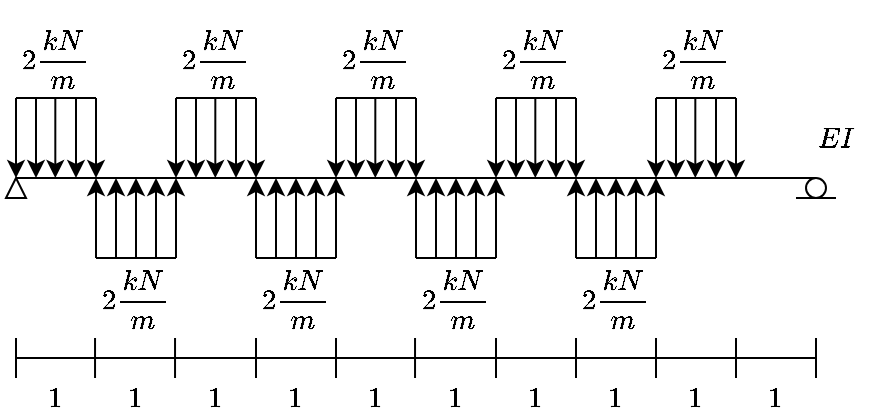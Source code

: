 <mxfile version="15.3.8" type="device"><diagram id="GVsQRznYWKqyYPgoreVz" name="Page-1"><mxGraphModel dx="646" dy="370" grid="1" gridSize="10" guides="1" tooltips="1" connect="1" arrows="1" fold="1" page="1" pageScale="1" pageWidth="850" pageHeight="1100" math="1" shadow="0"><root><mxCell id="0"/><mxCell id="1" parent="0"/><mxCell id="KASknsXN5l1DngLhcvEd-1" value="" style="endArrow=none;html=1;" parent="1" edge="1"><mxGeometry width="50" height="50" relative="1" as="geometry"><mxPoint x="160" y="320" as="sourcePoint"/><mxPoint x="560" y="320" as="targetPoint"/></mxGeometry></mxCell><mxCell id="KASknsXN5l1DngLhcvEd-31" value="" style="group" parent="1" vertex="1" connectable="0"><mxGeometry x="160" y="280" width="40" height="40" as="geometry"/></mxCell><mxCell id="KASknsXN5l1DngLhcvEd-30" value="" style="endArrow=none;html=1;" parent="KASknsXN5l1DngLhcvEd-31" edge="1"><mxGeometry width="50" height="50" relative="1" as="geometry"><mxPoint x="40" as="sourcePoint"/><mxPoint as="targetPoint"/></mxGeometry></mxCell><mxCell id="KASknsXN5l1DngLhcvEd-11" value="" style="endArrow=classic;html=1;" parent="KASknsXN5l1DngLhcvEd-31" edge="1"><mxGeometry width="50" height="50" as="geometry"><mxPoint as="sourcePoint"/><mxPoint y="40" as="targetPoint"/></mxGeometry></mxCell><mxCell id="KASknsXN5l1DngLhcvEd-13" value="" style="endArrow=classic;html=1;" parent="KASknsXN5l1DngLhcvEd-31" edge="1"><mxGeometry width="50" height="50" as="geometry"><mxPoint x="10" as="sourcePoint"/><mxPoint x="10" y="40" as="targetPoint"/></mxGeometry></mxCell><mxCell id="KASknsXN5l1DngLhcvEd-14" value="" style="endArrow=classic;html=1;" parent="KASknsXN5l1DngLhcvEd-31" edge="1"><mxGeometry width="50" height="50" as="geometry"><mxPoint x="19.66" as="sourcePoint"/><mxPoint x="19.66" y="40" as="targetPoint"/></mxGeometry></mxCell><mxCell id="KASknsXN5l1DngLhcvEd-15" value="" style="endArrow=classic;html=1;" parent="KASknsXN5l1DngLhcvEd-31" edge="1"><mxGeometry width="50" height="50" as="geometry"><mxPoint x="30" as="sourcePoint"/><mxPoint x="30" y="40" as="targetPoint"/></mxGeometry></mxCell><mxCell id="KASknsXN5l1DngLhcvEd-16" value="" style="endArrow=classic;html=1;" parent="KASknsXN5l1DngLhcvEd-31" edge="1"><mxGeometry width="50" height="50" as="geometry"><mxPoint x="40" as="sourcePoint"/><mxPoint x="40" y="40" as="targetPoint"/></mxGeometry></mxCell><mxCell id="KASknsXN5l1DngLhcvEd-32" value="" style="group" parent="1" vertex="1" connectable="0"><mxGeometry x="240" y="280" width="40" height="40" as="geometry"/></mxCell><mxCell id="KASknsXN5l1DngLhcvEd-33" value="" style="endArrow=none;html=1;" parent="KASknsXN5l1DngLhcvEd-32" edge="1"><mxGeometry width="50" height="50" relative="1" as="geometry"><mxPoint x="40" as="sourcePoint"/><mxPoint as="targetPoint"/></mxGeometry></mxCell><mxCell id="KASknsXN5l1DngLhcvEd-34" value="" style="endArrow=classic;html=1;" parent="KASknsXN5l1DngLhcvEd-32" edge="1"><mxGeometry width="50" height="50" as="geometry"><mxPoint as="sourcePoint"/><mxPoint y="40" as="targetPoint"/></mxGeometry></mxCell><mxCell id="KASknsXN5l1DngLhcvEd-35" value="" style="endArrow=classic;html=1;" parent="KASknsXN5l1DngLhcvEd-32" edge="1"><mxGeometry width="50" height="50" as="geometry"><mxPoint x="10" as="sourcePoint"/><mxPoint x="10" y="40" as="targetPoint"/></mxGeometry></mxCell><mxCell id="KASknsXN5l1DngLhcvEd-36" value="" style="endArrow=classic;html=1;" parent="KASknsXN5l1DngLhcvEd-32" edge="1"><mxGeometry width="50" height="50" as="geometry"><mxPoint x="19.66" as="sourcePoint"/><mxPoint x="19.66" y="40" as="targetPoint"/></mxGeometry></mxCell><mxCell id="KASknsXN5l1DngLhcvEd-37" value="" style="endArrow=classic;html=1;" parent="KASknsXN5l1DngLhcvEd-32" edge="1"><mxGeometry width="50" height="50" as="geometry"><mxPoint x="30" as="sourcePoint"/><mxPoint x="30" y="40" as="targetPoint"/></mxGeometry></mxCell><mxCell id="KASknsXN5l1DngLhcvEd-38" value="" style="endArrow=classic;html=1;" parent="KASknsXN5l1DngLhcvEd-32" edge="1"><mxGeometry width="50" height="50" as="geometry"><mxPoint x="40" as="sourcePoint"/><mxPoint x="40" y="40" as="targetPoint"/></mxGeometry></mxCell><mxCell id="KASknsXN5l1DngLhcvEd-39" value="" style="group" parent="1" vertex="1" connectable="0"><mxGeometry x="320" y="280" width="40" height="40" as="geometry"/></mxCell><mxCell id="KASknsXN5l1DngLhcvEd-40" value="" style="endArrow=none;html=1;" parent="KASknsXN5l1DngLhcvEd-39" edge="1"><mxGeometry width="50" height="50" relative="1" as="geometry"><mxPoint x="40" as="sourcePoint"/><mxPoint as="targetPoint"/></mxGeometry></mxCell><mxCell id="KASknsXN5l1DngLhcvEd-41" value="" style="endArrow=classic;html=1;" parent="KASknsXN5l1DngLhcvEd-39" edge="1"><mxGeometry width="50" height="50" as="geometry"><mxPoint as="sourcePoint"/><mxPoint y="40" as="targetPoint"/></mxGeometry></mxCell><mxCell id="KASknsXN5l1DngLhcvEd-42" value="" style="endArrow=classic;html=1;" parent="KASknsXN5l1DngLhcvEd-39" edge="1"><mxGeometry width="50" height="50" as="geometry"><mxPoint x="10" as="sourcePoint"/><mxPoint x="10" y="40" as="targetPoint"/></mxGeometry></mxCell><mxCell id="KASknsXN5l1DngLhcvEd-43" value="" style="endArrow=classic;html=1;" parent="KASknsXN5l1DngLhcvEd-39" edge="1"><mxGeometry width="50" height="50" as="geometry"><mxPoint x="19.66" as="sourcePoint"/><mxPoint x="19.66" y="40" as="targetPoint"/></mxGeometry></mxCell><mxCell id="KASknsXN5l1DngLhcvEd-44" value="" style="endArrow=classic;html=1;" parent="KASknsXN5l1DngLhcvEd-39" edge="1"><mxGeometry width="50" height="50" as="geometry"><mxPoint x="30" as="sourcePoint"/><mxPoint x="30" y="40" as="targetPoint"/></mxGeometry></mxCell><mxCell id="KASknsXN5l1DngLhcvEd-45" value="" style="endArrow=classic;html=1;" parent="KASknsXN5l1DngLhcvEd-39" edge="1"><mxGeometry width="50" height="50" as="geometry"><mxPoint x="40" as="sourcePoint"/><mxPoint x="40" y="40" as="targetPoint"/></mxGeometry></mxCell><mxCell id="KASknsXN5l1DngLhcvEd-46" value="" style="group" parent="1" vertex="1" connectable="0"><mxGeometry x="400" y="280" width="40" height="40" as="geometry"/></mxCell><mxCell id="KASknsXN5l1DngLhcvEd-47" value="" style="endArrow=none;html=1;" parent="KASknsXN5l1DngLhcvEd-46" edge="1"><mxGeometry width="50" height="50" relative="1" as="geometry"><mxPoint x="40" as="sourcePoint"/><mxPoint as="targetPoint"/></mxGeometry></mxCell><mxCell id="KASknsXN5l1DngLhcvEd-48" value="" style="endArrow=classic;html=1;" parent="KASknsXN5l1DngLhcvEd-46" edge="1"><mxGeometry width="50" height="50" as="geometry"><mxPoint as="sourcePoint"/><mxPoint y="40" as="targetPoint"/></mxGeometry></mxCell><mxCell id="KASknsXN5l1DngLhcvEd-49" value="" style="endArrow=classic;html=1;" parent="KASknsXN5l1DngLhcvEd-46" edge="1"><mxGeometry width="50" height="50" as="geometry"><mxPoint x="10" as="sourcePoint"/><mxPoint x="10" y="40" as="targetPoint"/></mxGeometry></mxCell><mxCell id="KASknsXN5l1DngLhcvEd-50" value="" style="endArrow=classic;html=1;" parent="KASknsXN5l1DngLhcvEd-46" edge="1"><mxGeometry width="50" height="50" as="geometry"><mxPoint x="19.66" as="sourcePoint"/><mxPoint x="19.66" y="40" as="targetPoint"/></mxGeometry></mxCell><mxCell id="KASknsXN5l1DngLhcvEd-51" value="" style="endArrow=classic;html=1;" parent="KASknsXN5l1DngLhcvEd-46" edge="1"><mxGeometry width="50" height="50" as="geometry"><mxPoint x="30" as="sourcePoint"/><mxPoint x="30" y="40" as="targetPoint"/></mxGeometry></mxCell><mxCell id="KASknsXN5l1DngLhcvEd-52" value="" style="endArrow=classic;html=1;" parent="KASknsXN5l1DngLhcvEd-46" edge="1"><mxGeometry width="50" height="50" as="geometry"><mxPoint x="40" as="sourcePoint"/><mxPoint x="40" y="40" as="targetPoint"/></mxGeometry></mxCell><mxCell id="KASknsXN5l1DngLhcvEd-53" value="" style="group" parent="1" vertex="1" connectable="0"><mxGeometry x="480" y="280" width="40" height="40" as="geometry"/></mxCell><mxCell id="KASknsXN5l1DngLhcvEd-54" value="" style="endArrow=none;html=1;" parent="KASknsXN5l1DngLhcvEd-53" edge="1"><mxGeometry width="50" height="50" relative="1" as="geometry"><mxPoint x="40" as="sourcePoint"/><mxPoint as="targetPoint"/></mxGeometry></mxCell><mxCell id="KASknsXN5l1DngLhcvEd-55" value="" style="endArrow=classic;html=1;" parent="KASknsXN5l1DngLhcvEd-53" edge="1"><mxGeometry width="50" height="50" as="geometry"><mxPoint as="sourcePoint"/><mxPoint y="40" as="targetPoint"/></mxGeometry></mxCell><mxCell id="KASknsXN5l1DngLhcvEd-56" value="" style="endArrow=classic;html=1;" parent="KASknsXN5l1DngLhcvEd-53" edge="1"><mxGeometry width="50" height="50" as="geometry"><mxPoint x="10" as="sourcePoint"/><mxPoint x="10" y="40" as="targetPoint"/></mxGeometry></mxCell><mxCell id="KASknsXN5l1DngLhcvEd-57" value="" style="endArrow=classic;html=1;" parent="KASknsXN5l1DngLhcvEd-53" edge="1"><mxGeometry width="50" height="50" as="geometry"><mxPoint x="19.66" as="sourcePoint"/><mxPoint x="19.66" y="40" as="targetPoint"/></mxGeometry></mxCell><mxCell id="KASknsXN5l1DngLhcvEd-58" value="" style="endArrow=classic;html=1;" parent="KASknsXN5l1DngLhcvEd-53" edge="1"><mxGeometry width="50" height="50" as="geometry"><mxPoint x="30" as="sourcePoint"/><mxPoint x="30" y="40" as="targetPoint"/></mxGeometry></mxCell><mxCell id="KASknsXN5l1DngLhcvEd-59" value="" style="endArrow=classic;html=1;" parent="KASknsXN5l1DngLhcvEd-53" edge="1"><mxGeometry width="50" height="50" as="geometry"><mxPoint x="40" as="sourcePoint"/><mxPoint x="40" y="40" as="targetPoint"/></mxGeometry></mxCell><mxCell id="KASknsXN5l1DngLhcvEd-60" value="" style="group;rotation=-180;" parent="1" vertex="1" connectable="0"><mxGeometry x="200" y="320" width="40" height="40" as="geometry"/></mxCell><mxCell id="KASknsXN5l1DngLhcvEd-61" value="" style="endArrow=none;html=1;" parent="KASknsXN5l1DngLhcvEd-60" edge="1"><mxGeometry width="50" height="50" relative="1" as="geometry"><mxPoint y="40" as="sourcePoint"/><mxPoint x="40" y="40" as="targetPoint"/></mxGeometry></mxCell><mxCell id="KASknsXN5l1DngLhcvEd-62" value="" style="endArrow=classic;html=1;" parent="KASknsXN5l1DngLhcvEd-60" edge="1"><mxGeometry x="-10" y="-10" width="50" height="50" as="geometry"><mxPoint x="40" y="40" as="sourcePoint"/><mxPoint x="40" as="targetPoint"/></mxGeometry></mxCell><mxCell id="KASknsXN5l1DngLhcvEd-63" value="" style="endArrow=classic;html=1;" parent="KASknsXN5l1DngLhcvEd-60" edge="1"><mxGeometry x="-10" y="-10" width="50" height="50" as="geometry"><mxPoint x="30" y="40" as="sourcePoint"/><mxPoint x="30" as="targetPoint"/></mxGeometry></mxCell><mxCell id="KASknsXN5l1DngLhcvEd-64" value="" style="endArrow=classic;html=1;" parent="KASknsXN5l1DngLhcvEd-60" edge="1"><mxGeometry x="-10" y="-10" width="50" height="50" as="geometry"><mxPoint x="20" y="40" as="sourcePoint"/><mxPoint x="20" as="targetPoint"/></mxGeometry></mxCell><mxCell id="KASknsXN5l1DngLhcvEd-65" value="" style="endArrow=classic;html=1;" parent="KASknsXN5l1DngLhcvEd-60" edge="1"><mxGeometry x="-10" y="-10" width="50" height="50" as="geometry"><mxPoint x="10" y="40" as="sourcePoint"/><mxPoint x="10" as="targetPoint"/></mxGeometry></mxCell><mxCell id="KASknsXN5l1DngLhcvEd-66" value="" style="endArrow=classic;html=1;" parent="KASknsXN5l1DngLhcvEd-60" edge="1"><mxGeometry x="-10" y="-10" width="50" height="50" as="geometry"><mxPoint y="40" as="sourcePoint"/><mxPoint as="targetPoint"/></mxGeometry></mxCell><mxCell id="KASknsXN5l1DngLhcvEd-67" value="" style="group;rotation=-180;" parent="1" vertex="1" connectable="0"><mxGeometry x="280" y="320" width="40" height="40" as="geometry"/></mxCell><mxCell id="KASknsXN5l1DngLhcvEd-68" value="" style="endArrow=none;html=1;" parent="KASknsXN5l1DngLhcvEd-67" edge="1"><mxGeometry width="50" height="50" relative="1" as="geometry"><mxPoint y="40" as="sourcePoint"/><mxPoint x="40" y="40" as="targetPoint"/></mxGeometry></mxCell><mxCell id="KASknsXN5l1DngLhcvEd-69" value="" style="endArrow=classic;html=1;" parent="KASknsXN5l1DngLhcvEd-67" edge="1"><mxGeometry x="-10" y="-10" width="50" height="50" as="geometry"><mxPoint x="40" y="40" as="sourcePoint"/><mxPoint x="40" as="targetPoint"/></mxGeometry></mxCell><mxCell id="KASknsXN5l1DngLhcvEd-70" value="" style="endArrow=classic;html=1;" parent="KASknsXN5l1DngLhcvEd-67" edge="1"><mxGeometry x="-10" y="-10" width="50" height="50" as="geometry"><mxPoint x="30" y="40" as="sourcePoint"/><mxPoint x="30" as="targetPoint"/></mxGeometry></mxCell><mxCell id="KASknsXN5l1DngLhcvEd-71" value="" style="endArrow=classic;html=1;" parent="KASknsXN5l1DngLhcvEd-67" edge="1"><mxGeometry x="-10" y="-10" width="50" height="50" as="geometry"><mxPoint x="20" y="40" as="sourcePoint"/><mxPoint x="20" as="targetPoint"/></mxGeometry></mxCell><mxCell id="KASknsXN5l1DngLhcvEd-72" value="" style="endArrow=classic;html=1;" parent="KASknsXN5l1DngLhcvEd-67" edge="1"><mxGeometry x="-10" y="-10" width="50" height="50" as="geometry"><mxPoint x="10" y="40" as="sourcePoint"/><mxPoint x="10" as="targetPoint"/></mxGeometry></mxCell><mxCell id="KASknsXN5l1DngLhcvEd-73" value="" style="endArrow=classic;html=1;" parent="KASknsXN5l1DngLhcvEd-67" edge="1"><mxGeometry x="-10" y="-10" width="50" height="50" as="geometry"><mxPoint y="40" as="sourcePoint"/><mxPoint as="targetPoint"/></mxGeometry></mxCell><mxCell id="KASknsXN5l1DngLhcvEd-74" value="" style="group;rotation=-180;" parent="1" vertex="1" connectable="0"><mxGeometry x="360" y="320" width="40" height="40" as="geometry"/></mxCell><mxCell id="KASknsXN5l1DngLhcvEd-75" value="" style="endArrow=none;html=1;" parent="KASknsXN5l1DngLhcvEd-74" edge="1"><mxGeometry width="50" height="50" relative="1" as="geometry"><mxPoint y="40" as="sourcePoint"/><mxPoint x="40" y="40" as="targetPoint"/></mxGeometry></mxCell><mxCell id="KASknsXN5l1DngLhcvEd-76" value="" style="endArrow=classic;html=1;" parent="KASknsXN5l1DngLhcvEd-74" edge="1"><mxGeometry x="-10" y="-10" width="50" height="50" as="geometry"><mxPoint x="40" y="40" as="sourcePoint"/><mxPoint x="40" as="targetPoint"/></mxGeometry></mxCell><mxCell id="KASknsXN5l1DngLhcvEd-77" value="" style="endArrow=classic;html=1;" parent="KASknsXN5l1DngLhcvEd-74" edge="1"><mxGeometry x="-10" y="-10" width="50" height="50" as="geometry"><mxPoint x="30" y="40" as="sourcePoint"/><mxPoint x="30" as="targetPoint"/></mxGeometry></mxCell><mxCell id="KASknsXN5l1DngLhcvEd-78" value="" style="endArrow=classic;html=1;" parent="KASknsXN5l1DngLhcvEd-74" edge="1"><mxGeometry x="-10" y="-10" width="50" height="50" as="geometry"><mxPoint x="20" y="40" as="sourcePoint"/><mxPoint x="20" as="targetPoint"/></mxGeometry></mxCell><mxCell id="KASknsXN5l1DngLhcvEd-79" value="" style="endArrow=classic;html=1;" parent="KASknsXN5l1DngLhcvEd-74" edge="1"><mxGeometry x="-10" y="-10" width="50" height="50" as="geometry"><mxPoint x="10" y="40" as="sourcePoint"/><mxPoint x="10" as="targetPoint"/></mxGeometry></mxCell><mxCell id="KASknsXN5l1DngLhcvEd-80" value="" style="endArrow=classic;html=1;" parent="KASknsXN5l1DngLhcvEd-74" edge="1"><mxGeometry x="-10" y="-10" width="50" height="50" as="geometry"><mxPoint y="40" as="sourcePoint"/><mxPoint as="targetPoint"/></mxGeometry></mxCell><mxCell id="KASknsXN5l1DngLhcvEd-81" value="" style="group;rotation=-180;" parent="1" vertex="1" connectable="0"><mxGeometry x="440" y="320" width="40" height="40" as="geometry"/></mxCell><mxCell id="KASknsXN5l1DngLhcvEd-82" value="" style="endArrow=none;html=1;" parent="KASknsXN5l1DngLhcvEd-81" edge="1"><mxGeometry width="50" height="50" relative="1" as="geometry"><mxPoint y="40" as="sourcePoint"/><mxPoint x="40" y="40" as="targetPoint"/></mxGeometry></mxCell><mxCell id="KASknsXN5l1DngLhcvEd-83" value="" style="endArrow=classic;html=1;" parent="KASknsXN5l1DngLhcvEd-81" edge="1"><mxGeometry x="-10" y="-10" width="50" height="50" as="geometry"><mxPoint x="40" y="40" as="sourcePoint"/><mxPoint x="40" as="targetPoint"/></mxGeometry></mxCell><mxCell id="KASknsXN5l1DngLhcvEd-84" value="" style="endArrow=classic;html=1;" parent="KASknsXN5l1DngLhcvEd-81" edge="1"><mxGeometry x="-10" y="-10" width="50" height="50" as="geometry"><mxPoint x="30" y="40" as="sourcePoint"/><mxPoint x="30" as="targetPoint"/></mxGeometry></mxCell><mxCell id="KASknsXN5l1DngLhcvEd-85" value="" style="endArrow=classic;html=1;" parent="KASknsXN5l1DngLhcvEd-81" edge="1"><mxGeometry x="-10" y="-10" width="50" height="50" as="geometry"><mxPoint x="20" y="40" as="sourcePoint"/><mxPoint x="20" as="targetPoint"/></mxGeometry></mxCell><mxCell id="KASknsXN5l1DngLhcvEd-86" value="" style="endArrow=classic;html=1;" parent="KASknsXN5l1DngLhcvEd-81" edge="1"><mxGeometry x="-10" y="-10" width="50" height="50" as="geometry"><mxPoint x="10" y="40" as="sourcePoint"/><mxPoint x="10" as="targetPoint"/></mxGeometry></mxCell><mxCell id="KASknsXN5l1DngLhcvEd-87" value="" style="endArrow=classic;html=1;" parent="KASknsXN5l1DngLhcvEd-81" edge="1"><mxGeometry x="-10" y="-10" width="50" height="50" as="geometry"><mxPoint y="40" as="sourcePoint"/><mxPoint as="targetPoint"/></mxGeometry></mxCell><mxCell id="KASknsXN5l1DngLhcvEd-88" value="$$2 \frac{ kN}{m}$$" style="text;html=1;strokeColor=none;fillColor=none;align=center;verticalAlign=middle;whiteSpace=wrap;rounded=0;" parent="1" vertex="1"><mxGeometry x="200" y="370" width="40" height="20" as="geometry"/></mxCell><mxCell id="KASknsXN5l1DngLhcvEd-91" value="$$2 \frac{ kN}{m}$$" style="text;html=1;strokeColor=none;fillColor=none;align=center;verticalAlign=middle;whiteSpace=wrap;rounded=0;" parent="1" vertex="1"><mxGeometry x="160" y="250" width="40" height="20" as="geometry"/></mxCell><mxCell id="KASknsXN5l1DngLhcvEd-92" value="$$2 \frac{ kN}{m}$$" style="text;html=1;strokeColor=none;fillColor=none;align=center;verticalAlign=middle;whiteSpace=wrap;rounded=0;" parent="1" vertex="1"><mxGeometry x="240" y="250" width="40" height="20" as="geometry"/></mxCell><mxCell id="KASknsXN5l1DngLhcvEd-93" value="$$2 \frac{ kN}{m}$$" style="text;html=1;strokeColor=none;fillColor=none;align=center;verticalAlign=middle;whiteSpace=wrap;rounded=0;" parent="1" vertex="1"><mxGeometry x="320" y="250" width="40" height="20" as="geometry"/></mxCell><mxCell id="KASknsXN5l1DngLhcvEd-94" value="$$2 \frac{ kN}{m}$$" style="text;html=1;strokeColor=none;fillColor=none;align=center;verticalAlign=middle;whiteSpace=wrap;rounded=0;" parent="1" vertex="1"><mxGeometry x="400" y="250" width="40" height="20" as="geometry"/></mxCell><mxCell id="KASknsXN5l1DngLhcvEd-95" value="$$2 \frac{ kN}{m}$$" style="text;html=1;strokeColor=none;fillColor=none;align=center;verticalAlign=middle;whiteSpace=wrap;rounded=0;" parent="1" vertex="1"><mxGeometry x="480" y="250" width="40" height="20" as="geometry"/></mxCell><mxCell id="KASknsXN5l1DngLhcvEd-96" value="$$2 \frac{ kN}{m}$$" style="text;html=1;strokeColor=none;fillColor=none;align=center;verticalAlign=middle;whiteSpace=wrap;rounded=0;" parent="1" vertex="1"><mxGeometry x="280" y="370" width="40" height="20" as="geometry"/></mxCell><mxCell id="KASknsXN5l1DngLhcvEd-97" value="$$2 \frac{ kN}{m}$$" style="text;html=1;strokeColor=none;fillColor=none;align=center;verticalAlign=middle;whiteSpace=wrap;rounded=0;" parent="1" vertex="1"><mxGeometry x="360" y="370" width="40" height="20" as="geometry"/></mxCell><mxCell id="KASknsXN5l1DngLhcvEd-98" value="$$2 \frac{ kN}{m}$$" style="text;html=1;strokeColor=none;fillColor=none;align=center;verticalAlign=middle;whiteSpace=wrap;rounded=0;" parent="1" vertex="1"><mxGeometry x="440" y="370" width="40" height="20" as="geometry"/></mxCell><mxCell id="KASknsXN5l1DngLhcvEd-99" value="$$EI$$" style="text;html=1;strokeColor=none;fillColor=none;align=center;verticalAlign=middle;whiteSpace=wrap;rounded=0;" parent="1" vertex="1"><mxGeometry x="550" y="290" width="40" height="20" as="geometry"/></mxCell><mxCell id="KASknsXN5l1DngLhcvEd-122" value="" style="group" parent="1" vertex="1" connectable="0"><mxGeometry x="160" y="400" width="400" height="40" as="geometry"/></mxCell><mxCell id="KASknsXN5l1DngLhcvEd-100" value="" style="endArrow=none;html=1;" parent="KASknsXN5l1DngLhcvEd-122" edge="1"><mxGeometry width="50" height="50" relative="1" as="geometry"><mxPoint y="10" as="sourcePoint"/><mxPoint x="400" y="10" as="targetPoint"/></mxGeometry></mxCell><mxCell id="KASknsXN5l1DngLhcvEd-101" value="" style="endArrow=none;html=1;" parent="KASknsXN5l1DngLhcvEd-122" edge="1"><mxGeometry width="50" height="50" relative="1" as="geometry"><mxPoint y="20" as="sourcePoint"/><mxPoint as="targetPoint"/></mxGeometry></mxCell><mxCell id="KASknsXN5l1DngLhcvEd-102" value="" style="endArrow=none;html=1;" parent="KASknsXN5l1DngLhcvEd-122" edge="1"><mxGeometry width="50" height="50" relative="1" as="geometry"><mxPoint x="39.52" y="20" as="sourcePoint"/><mxPoint x="39.52" as="targetPoint"/></mxGeometry></mxCell><mxCell id="KASknsXN5l1DngLhcvEd-103" value="" style="endArrow=none;html=1;" parent="KASknsXN5l1DngLhcvEd-122" edge="1"><mxGeometry width="50" height="50" relative="1" as="geometry"><mxPoint x="79.52" y="20" as="sourcePoint"/><mxPoint x="79.52" as="targetPoint"/></mxGeometry></mxCell><mxCell id="KASknsXN5l1DngLhcvEd-104" value="" style="endArrow=none;html=1;" parent="KASknsXN5l1DngLhcvEd-122" edge="1"><mxGeometry width="50" height="50" relative="1" as="geometry"><mxPoint x="120" y="20" as="sourcePoint"/><mxPoint x="120" as="targetPoint"/></mxGeometry></mxCell><mxCell id="KASknsXN5l1DngLhcvEd-105" value="" style="endArrow=none;html=1;" parent="KASknsXN5l1DngLhcvEd-122" edge="1"><mxGeometry width="50" height="50" relative="1" as="geometry"><mxPoint x="160" y="20" as="sourcePoint"/><mxPoint x="160" as="targetPoint"/></mxGeometry></mxCell><mxCell id="KASknsXN5l1DngLhcvEd-106" value="" style="endArrow=none;html=1;" parent="KASknsXN5l1DngLhcvEd-122" edge="1"><mxGeometry width="50" height="50" relative="1" as="geometry"><mxPoint x="199.52" y="20" as="sourcePoint"/><mxPoint x="199.52" as="targetPoint"/></mxGeometry></mxCell><mxCell id="KASknsXN5l1DngLhcvEd-107" value="" style="endArrow=none;html=1;" parent="KASknsXN5l1DngLhcvEd-122" edge="1"><mxGeometry width="50" height="50" relative="1" as="geometry"><mxPoint x="240" y="20" as="sourcePoint"/><mxPoint x="240" as="targetPoint"/></mxGeometry></mxCell><mxCell id="KASknsXN5l1DngLhcvEd-108" value="" style="endArrow=none;html=1;" parent="KASknsXN5l1DngLhcvEd-122" edge="1"><mxGeometry width="50" height="50" relative="1" as="geometry"><mxPoint x="280" y="20" as="sourcePoint"/><mxPoint x="280" as="targetPoint"/></mxGeometry></mxCell><mxCell id="KASknsXN5l1DngLhcvEd-109" value="" style="endArrow=none;html=1;" parent="KASknsXN5l1DngLhcvEd-122" edge="1"><mxGeometry width="50" height="50" relative="1" as="geometry"><mxPoint x="320" y="20" as="sourcePoint"/><mxPoint x="320" as="targetPoint"/></mxGeometry></mxCell><mxCell id="KASknsXN5l1DngLhcvEd-110" value="" style="endArrow=none;html=1;" parent="KASknsXN5l1DngLhcvEd-122" edge="1"><mxGeometry width="50" height="50" relative="1" as="geometry"><mxPoint x="360" y="20" as="sourcePoint"/><mxPoint x="360" as="targetPoint"/></mxGeometry></mxCell><mxCell id="KASknsXN5l1DngLhcvEd-111" value="" style="endArrow=none;html=1;" parent="KASknsXN5l1DngLhcvEd-122" edge="1"><mxGeometry width="50" height="50" relative="1" as="geometry"><mxPoint x="400" y="20" as="sourcePoint"/><mxPoint x="400" as="targetPoint"/></mxGeometry></mxCell><mxCell id="KASknsXN5l1DngLhcvEd-112" value="$$1$$" style="text;html=1;strokeColor=none;fillColor=none;align=center;verticalAlign=middle;whiteSpace=wrap;rounded=0;" parent="KASknsXN5l1DngLhcvEd-122" vertex="1"><mxGeometry y="20" width="40" height="20" as="geometry"/></mxCell><mxCell id="KASknsXN5l1DngLhcvEd-113" value="$$1$$" style="text;html=1;strokeColor=none;fillColor=none;align=center;verticalAlign=middle;whiteSpace=wrap;rounded=0;" parent="KASknsXN5l1DngLhcvEd-122" vertex="1"><mxGeometry x="40" y="20" width="40" height="20" as="geometry"/></mxCell><mxCell id="KASknsXN5l1DngLhcvEd-114" value="$$1$$" style="text;html=1;strokeColor=none;fillColor=none;align=center;verticalAlign=middle;whiteSpace=wrap;rounded=0;" parent="KASknsXN5l1DngLhcvEd-122" vertex="1"><mxGeometry x="80" y="20" width="40" height="20" as="geometry"/></mxCell><mxCell id="KASknsXN5l1DngLhcvEd-115" value="$$1$$" style="text;html=1;strokeColor=none;fillColor=none;align=center;verticalAlign=middle;whiteSpace=wrap;rounded=0;" parent="KASknsXN5l1DngLhcvEd-122" vertex="1"><mxGeometry x="120" y="20" width="40" height="20" as="geometry"/></mxCell><mxCell id="KASknsXN5l1DngLhcvEd-116" value="$$1$$" style="text;html=1;strokeColor=none;fillColor=none;align=center;verticalAlign=middle;whiteSpace=wrap;rounded=0;" parent="KASknsXN5l1DngLhcvEd-122" vertex="1"><mxGeometry x="160" y="20" width="40" height="20" as="geometry"/></mxCell><mxCell id="KASknsXN5l1DngLhcvEd-117" value="$$1$$" style="text;html=1;strokeColor=none;fillColor=none;align=center;verticalAlign=middle;whiteSpace=wrap;rounded=0;" parent="KASknsXN5l1DngLhcvEd-122" vertex="1"><mxGeometry x="200" y="20" width="40" height="20" as="geometry"/></mxCell><mxCell id="KASknsXN5l1DngLhcvEd-118" value="$$1$$" style="text;html=1;strokeColor=none;fillColor=none;align=center;verticalAlign=middle;whiteSpace=wrap;rounded=0;" parent="KASknsXN5l1DngLhcvEd-122" vertex="1"><mxGeometry x="240" y="20" width="40" height="20" as="geometry"/></mxCell><mxCell id="KASknsXN5l1DngLhcvEd-119" value="$$1$$" style="text;html=1;strokeColor=none;fillColor=none;align=center;verticalAlign=middle;whiteSpace=wrap;rounded=0;" parent="KASknsXN5l1DngLhcvEd-122" vertex="1"><mxGeometry x="280" y="20" width="40" height="20" as="geometry"/></mxCell><mxCell id="KASknsXN5l1DngLhcvEd-120" value="$$1$$" style="text;html=1;strokeColor=none;fillColor=none;align=center;verticalAlign=middle;whiteSpace=wrap;rounded=0;" parent="KASknsXN5l1DngLhcvEd-122" vertex="1"><mxGeometry x="320" y="20" width="40" height="20" as="geometry"/></mxCell><mxCell id="KASknsXN5l1DngLhcvEd-121" value="$$1$$" style="text;html=1;strokeColor=none;fillColor=none;align=center;verticalAlign=middle;whiteSpace=wrap;rounded=0;" parent="KASknsXN5l1DngLhcvEd-122" vertex="1"><mxGeometry x="360" y="20" width="40" height="20" as="geometry"/></mxCell><mxCell id="8q7NAgfUHozrJdNjgUK9-2" value="" style="triangle;whiteSpace=wrap;html=1;rotation=-90;" vertex="1" parent="1"><mxGeometry x="155" y="320" width="10" height="10" as="geometry"/></mxCell><mxCell id="8q7NAgfUHozrJdNjgUK9-3" value="" style="ellipse;whiteSpace=wrap;html=1;aspect=fixed;" vertex="1" parent="1"><mxGeometry x="555" y="320" width="10" height="10" as="geometry"/></mxCell><mxCell id="8q7NAgfUHozrJdNjgUK9-4" value="" style="endArrow=none;html=1;" edge="1" parent="1"><mxGeometry width="50" height="50" relative="1" as="geometry"><mxPoint x="550" y="330" as="sourcePoint"/><mxPoint x="570" y="330" as="targetPoint"/></mxGeometry></mxCell></root></mxGraphModel></diagram></mxfile>